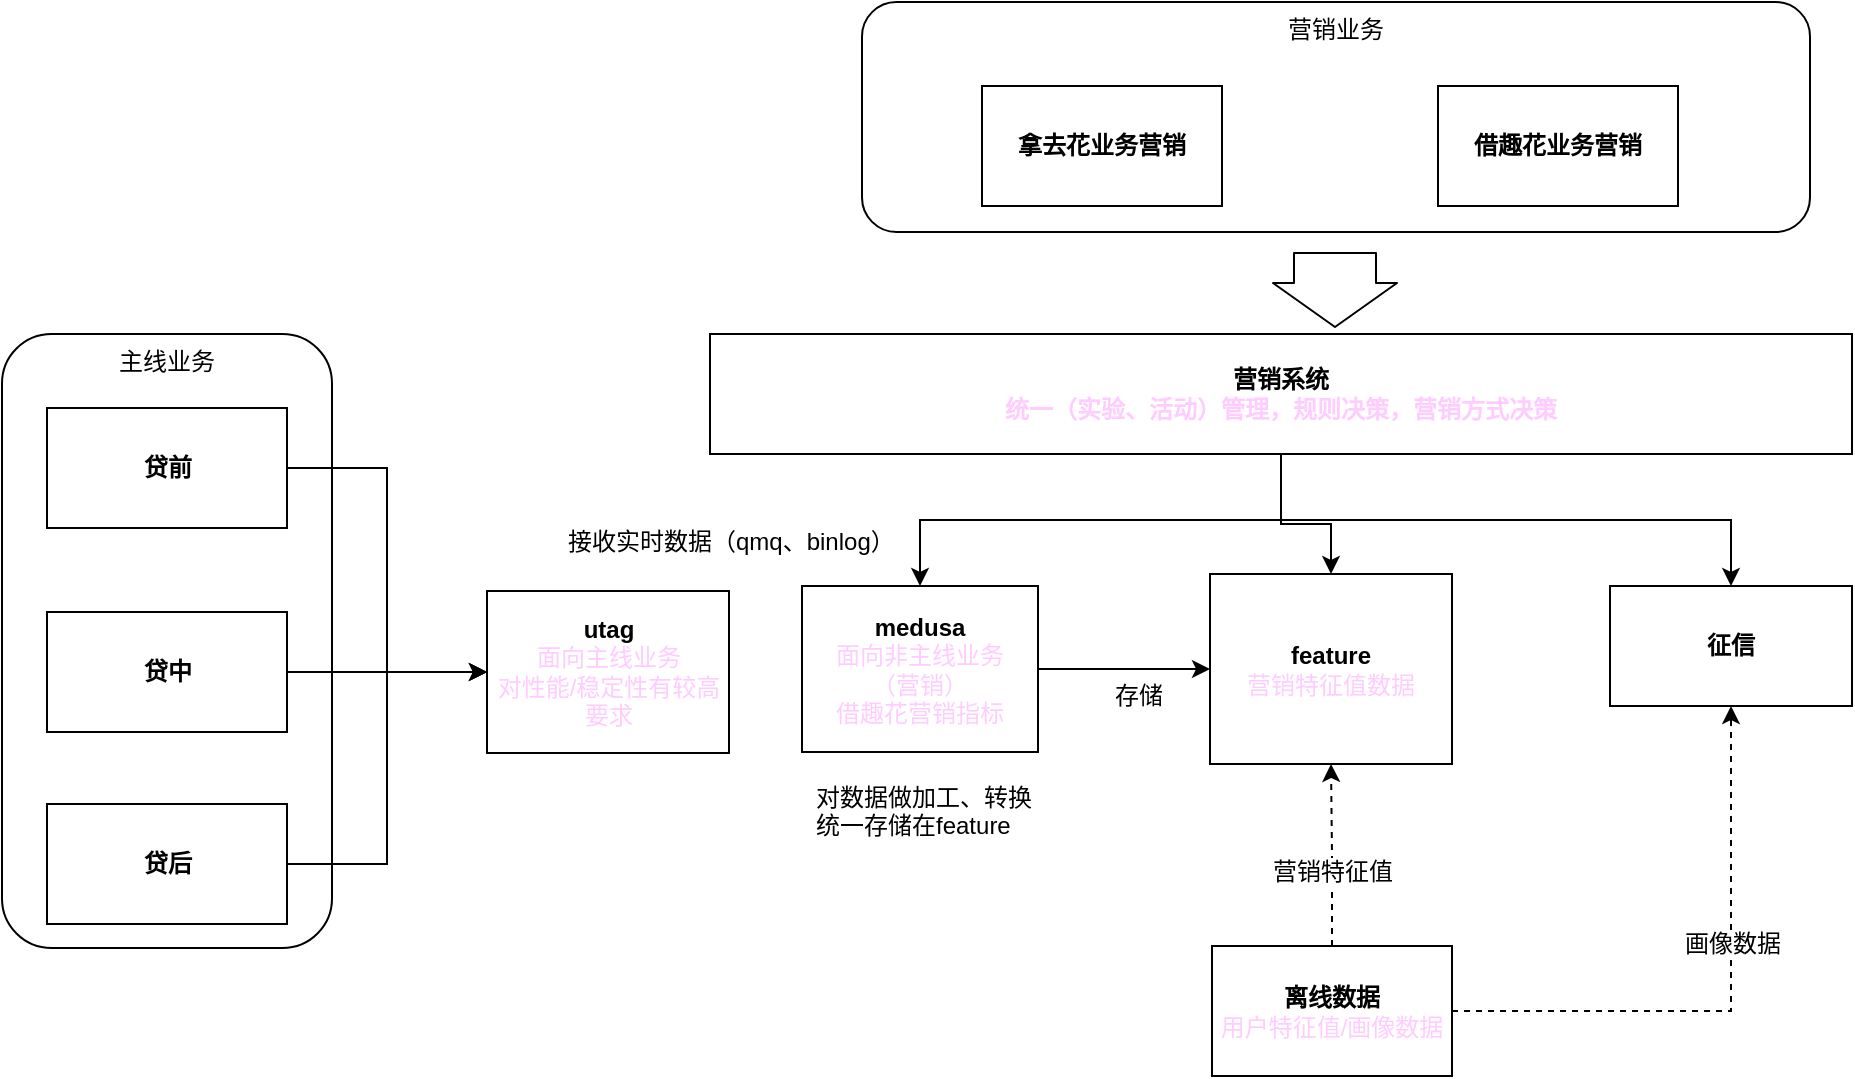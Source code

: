 <mxfile version="12.9.6" type="github">
  <diagram id="KRZDXByu6doUPED600xI" name="第 1 页">
    <mxGraphModel dx="1822" dy="713" grid="0" gridSize="10" guides="1" tooltips="1" connect="1" arrows="1" fold="1" page="0" pageScale="1" pageWidth="827" pageHeight="1169" math="0" shadow="0">
      <root>
        <mxCell id="0" />
        <mxCell id="1" parent="0" />
        <mxCell id="ED9poW3Hxn3ZgU86maUU-40" value="营销业务" style="rounded=1;whiteSpace=wrap;html=1;verticalAlign=top;" parent="1" vertex="1">
          <mxGeometry x="117" y="70" width="474" height="115" as="geometry" />
        </mxCell>
        <mxCell id="ED9poW3Hxn3ZgU86maUU-39" value="主线业务" style="rounded=1;whiteSpace=wrap;html=1;verticalAlign=top;" parent="1" vertex="1">
          <mxGeometry x="-313" y="236" width="165" height="307" as="geometry" />
        </mxCell>
        <mxCell id="ED9poW3Hxn3ZgU86maUU-28" style="edgeStyle=orthogonalEdgeStyle;rounded=0;orthogonalLoop=1;jettySize=auto;html=1;exitX=1;exitY=0.5;exitDx=0;exitDy=0;" parent="1" source="ED9poW3Hxn3ZgU86maUU-1" target="ED9poW3Hxn3ZgU86maUU-2" edge="1">
          <mxGeometry relative="1" as="geometry" />
        </mxCell>
        <mxCell id="ED9poW3Hxn3ZgU86maUU-1" value="&lt;b&gt;medusa&lt;/b&gt;&lt;br&gt;&lt;font color=&quot;#ffccff&quot;&gt;面向非主线业务&lt;br&gt;（营销）&lt;br&gt;&lt;/font&gt;&lt;span style=&quot;color: rgb(255 , 204 , 255)&quot;&gt;借趣花营销指标&lt;/span&gt;&lt;b&gt;&lt;br&gt;&lt;/b&gt;" style="rounded=0;whiteSpace=wrap;html=1;" parent="1" vertex="1">
          <mxGeometry x="87" y="362" width="118" height="83" as="geometry" />
        </mxCell>
        <mxCell id="ED9poW3Hxn3ZgU86maUU-2" value="&lt;b&gt;feature&lt;/b&gt;&lt;br&gt;&lt;font color=&quot;#ffccff&quot;&gt;营销特征值数据&lt;br&gt;&lt;/font&gt;" style="rounded=0;whiteSpace=wrap;html=1;" parent="1" vertex="1">
          <mxGeometry x="291" y="356" width="121" height="95" as="geometry" />
        </mxCell>
        <mxCell id="ED9poW3Hxn3ZgU86maUU-4" style="edgeStyle=orthogonalEdgeStyle;rounded=0;orthogonalLoop=1;jettySize=auto;html=1;exitX=0.5;exitY=0;exitDx=0;exitDy=0;dashed=1;" parent="1" source="ED9poW3Hxn3ZgU86maUU-3" target="ED9poW3Hxn3ZgU86maUU-2" edge="1">
          <mxGeometry relative="1" as="geometry" />
        </mxCell>
        <mxCell id="ED9poW3Hxn3ZgU86maUU-35" value="营销特征值" style="text;html=1;align=center;verticalAlign=middle;resizable=0;points=[];labelBackgroundColor=#ffffff;" parent="ED9poW3Hxn3ZgU86maUU-4" vertex="1" connectable="0">
          <mxGeometry x="0.006" y="9" relative="1" as="geometry">
            <mxPoint x="9" y="8" as="offset" />
          </mxGeometry>
        </mxCell>
        <mxCell id="ED9poW3Hxn3ZgU86maUU-33" style="edgeStyle=orthogonalEdgeStyle;rounded=0;orthogonalLoop=1;jettySize=auto;html=1;exitX=1;exitY=0.5;exitDx=0;exitDy=0;entryX=0.5;entryY=1;entryDx=0;entryDy=0;dashed=1;" parent="1" source="ED9poW3Hxn3ZgU86maUU-3" target="ED9poW3Hxn3ZgU86maUU-30" edge="1">
          <mxGeometry relative="1" as="geometry" />
        </mxCell>
        <mxCell id="ED9poW3Hxn3ZgU86maUU-34" value="画像数据" style="text;html=1;align=center;verticalAlign=middle;resizable=0;points=[];labelBackgroundColor=#ffffff;" parent="ED9poW3Hxn3ZgU86maUU-33" vertex="1" connectable="0">
          <mxGeometry x="0.006" y="26" relative="1" as="geometry">
            <mxPoint x="26" y="-26" as="offset" />
          </mxGeometry>
        </mxCell>
        <mxCell id="ED9poW3Hxn3ZgU86maUU-3" value="&lt;b&gt;离线数据&lt;/b&gt;&lt;br&gt;&lt;font color=&quot;#ffccff&quot;&gt;用户特征值/画像数据&lt;/font&gt;" style="rounded=0;whiteSpace=wrap;html=1;" parent="1" vertex="1">
          <mxGeometry x="292" y="542" width="120" height="65" as="geometry" />
        </mxCell>
        <mxCell id="ED9poW3Hxn3ZgU86maUU-7" value="&lt;b&gt;拿去花业务营销&lt;/b&gt;&lt;br&gt;" style="rounded=0;whiteSpace=wrap;html=1;" parent="1" vertex="1">
          <mxGeometry x="177" y="112" width="120" height="60" as="geometry" />
        </mxCell>
        <mxCell id="ED9poW3Hxn3ZgU86maUU-8" value="&lt;b&gt;借趣花业务营销&lt;/b&gt;" style="rounded=0;whiteSpace=wrap;html=1;" parent="1" vertex="1">
          <mxGeometry x="405" y="112" width="120" height="60" as="geometry" />
        </mxCell>
        <mxCell id="Ds21OxBnK4pfxZvP541U-2" style="edgeStyle=orthogonalEdgeStyle;rounded=0;orthogonalLoop=1;jettySize=auto;html=1;exitX=0.5;exitY=1;exitDx=0;exitDy=0;entryX=0.5;entryY=0;entryDx=0;entryDy=0;" edge="1" parent="1" source="ED9poW3Hxn3ZgU86maUU-9" target="ED9poW3Hxn3ZgU86maUU-1">
          <mxGeometry relative="1" as="geometry" />
        </mxCell>
        <mxCell id="Ds21OxBnK4pfxZvP541U-3" style="edgeStyle=orthogonalEdgeStyle;rounded=0;orthogonalLoop=1;jettySize=auto;html=1;exitX=0.5;exitY=1;exitDx=0;exitDy=0;entryX=0.5;entryY=0;entryDx=0;entryDy=0;" edge="1" parent="1" source="ED9poW3Hxn3ZgU86maUU-9" target="ED9poW3Hxn3ZgU86maUU-2">
          <mxGeometry relative="1" as="geometry">
            <Array as="points">
              <mxPoint x="327" y="331" />
              <mxPoint x="352" y="331" />
            </Array>
          </mxGeometry>
        </mxCell>
        <mxCell id="Ds21OxBnK4pfxZvP541U-4" style="edgeStyle=orthogonalEdgeStyle;rounded=0;orthogonalLoop=1;jettySize=auto;html=1;exitX=0.5;exitY=1;exitDx=0;exitDy=0;entryX=0.5;entryY=0;entryDx=0;entryDy=0;" edge="1" parent="1" source="ED9poW3Hxn3ZgU86maUU-9" target="ED9poW3Hxn3ZgU86maUU-30">
          <mxGeometry relative="1" as="geometry" />
        </mxCell>
        <mxCell id="ED9poW3Hxn3ZgU86maUU-9" value="&lt;b&gt;营销系统&lt;br&gt;&lt;font color=&quot;#ffccff&quot;&gt;统一（实验、&lt;/font&gt;&lt;/b&gt;&lt;b&gt;&lt;font color=&quot;#ffccff&quot;&gt;活动&lt;/font&gt;&lt;/b&gt;&lt;b&gt;&lt;font color=&quot;#ffccff&quot;&gt;）管理，规则决策，营销方式决策&lt;/font&gt;&lt;br&gt;&lt;/b&gt;" style="rounded=0;whiteSpace=wrap;html=1;" parent="1" vertex="1">
          <mxGeometry x="41" y="236" width="571" height="60" as="geometry" />
        </mxCell>
        <mxCell id="ED9poW3Hxn3ZgU86maUU-36" style="edgeStyle=orthogonalEdgeStyle;rounded=0;orthogonalLoop=1;jettySize=auto;html=1;exitX=1;exitY=0.5;exitDx=0;exitDy=0;entryX=0;entryY=0.5;entryDx=0;entryDy=0;" parent="1" source="ED9poW3Hxn3ZgU86maUU-18" target="ED9poW3Hxn3ZgU86maUU-31" edge="1">
          <mxGeometry relative="1" as="geometry" />
        </mxCell>
        <mxCell id="ED9poW3Hxn3ZgU86maUU-18" value="&lt;b&gt;贷前&lt;/b&gt;" style="rounded=0;whiteSpace=wrap;html=1;" parent="1" vertex="1">
          <mxGeometry x="-290.5" y="273" width="120" height="60" as="geometry" />
        </mxCell>
        <mxCell id="ED9poW3Hxn3ZgU86maUU-37" style="edgeStyle=orthogonalEdgeStyle;rounded=0;orthogonalLoop=1;jettySize=auto;html=1;exitX=1;exitY=0.5;exitDx=0;exitDy=0;entryX=0;entryY=0.5;entryDx=0;entryDy=0;" parent="1" source="ED9poW3Hxn3ZgU86maUU-19" target="ED9poW3Hxn3ZgU86maUU-31" edge="1">
          <mxGeometry relative="1" as="geometry">
            <mxPoint x="-79.333" y="410.167" as="targetPoint" />
          </mxGeometry>
        </mxCell>
        <mxCell id="ED9poW3Hxn3ZgU86maUU-19" value="&lt;b&gt;贷中&lt;/b&gt;" style="rounded=0;whiteSpace=wrap;html=1;" parent="1" vertex="1">
          <mxGeometry x="-290.5" y="375" width="120" height="60" as="geometry" />
        </mxCell>
        <mxCell id="ED9poW3Hxn3ZgU86maUU-38" style="edgeStyle=orthogonalEdgeStyle;rounded=0;orthogonalLoop=1;jettySize=auto;html=1;exitX=1;exitY=0.5;exitDx=0;exitDy=0;entryX=0;entryY=0.5;entryDx=0;entryDy=0;" parent="1" source="ED9poW3Hxn3ZgU86maUU-20" target="ED9poW3Hxn3ZgU86maUU-31" edge="1">
          <mxGeometry relative="1" as="geometry">
            <mxPoint x="-76" y="408.5" as="targetPoint" />
          </mxGeometry>
        </mxCell>
        <mxCell id="ED9poW3Hxn3ZgU86maUU-20" value="&lt;b&gt;贷后&lt;/b&gt;" style="rounded=0;whiteSpace=wrap;html=1;" parent="1" vertex="1">
          <mxGeometry x="-290.5" y="471" width="120" height="60" as="geometry" />
        </mxCell>
        <mxCell id="ED9poW3Hxn3ZgU86maUU-27" value="接收实时数据（qmq、binlog）&lt;br&gt;" style="text;html=1;" parent="1" vertex="1">
          <mxGeometry x="-32" y="326" width="168.5" height="30" as="geometry" />
        </mxCell>
        <mxCell id="ED9poW3Hxn3ZgU86maUU-29" value="存储" style="text;html=1;align=center;verticalAlign=middle;resizable=0;points=[];autosize=1;" parent="1" vertex="1">
          <mxGeometry x="238" y="408" width="34" height="18" as="geometry" />
        </mxCell>
        <mxCell id="ED9poW3Hxn3ZgU86maUU-30" value="&lt;b&gt;征信&lt;/b&gt;" style="rounded=0;whiteSpace=wrap;html=1;" parent="1" vertex="1">
          <mxGeometry x="491" y="362" width="121" height="60" as="geometry" />
        </mxCell>
        <mxCell id="ED9poW3Hxn3ZgU86maUU-31" value="&lt;b&gt;utag&lt;/b&gt;&lt;br&gt;&lt;font color=&quot;#ffccff&quot;&gt;面向主线业务&lt;br&gt;对性能/稳定性有较高要求&lt;/font&gt;" style="rounded=0;whiteSpace=wrap;html=1;" parent="1" vertex="1">
          <mxGeometry x="-70.5" y="364.5" width="121" height="81" as="geometry" />
        </mxCell>
        <mxCell id="ED9poW3Hxn3ZgU86maUU-43" value="对数据做加工、转换&lt;br&gt;统一存储在feature" style="text;html=1;" parent="1" vertex="1">
          <mxGeometry x="92.005" y="454.002" width="249" height="28" as="geometry" />
        </mxCell>
        <mxCell id="Ds21OxBnK4pfxZvP541U-1" value="" style="shape=flexArrow;endArrow=classic;html=1;width=41;endSize=7;" edge="1" parent="1">
          <mxGeometry width="50" height="50" relative="1" as="geometry">
            <mxPoint x="353.5" y="195" as="sourcePoint" />
            <mxPoint x="353.5" y="233" as="targetPoint" />
          </mxGeometry>
        </mxCell>
      </root>
    </mxGraphModel>
  </diagram>
</mxfile>
